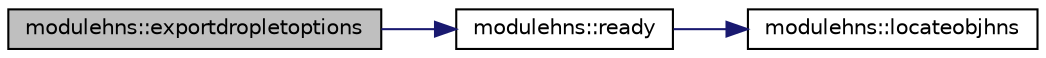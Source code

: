 digraph "modulehns::exportdropletoptions"
{
 // LATEX_PDF_SIZE
  edge [fontname="Helvetica",fontsize="10",labelfontname="Helvetica",labelfontsize="10"];
  node [fontname="Helvetica",fontsize="10",shape=record];
  rankdir="LR";
  Node1 [label="modulehns::exportdropletoptions",height=0.2,width=0.4,color="black", fillcolor="grey75", style="filled", fontcolor="black",tooltip=" "];
  Node1 -> Node2 [color="midnightblue",fontsize="10",style="solid",fontname="Helvetica"];
  Node2 [label="modulehns::ready",height=0.2,width=0.4,color="black", fillcolor="white", style="filled",URL="$namespacemodulehns.html#a1b4bda03d346568b51278fca35b05366",tooltip=" "];
  Node2 -> Node3 [color="midnightblue",fontsize="10",style="solid",fontname="Helvetica"];
  Node3 [label="modulehns::locateobjhns",height=0.2,width=0.4,color="black", fillcolor="white", style="filled",URL="$namespacemodulehns.html#aff869b6b5dffbe4b2d00b777a1c0455d",tooltip=" "];
}
